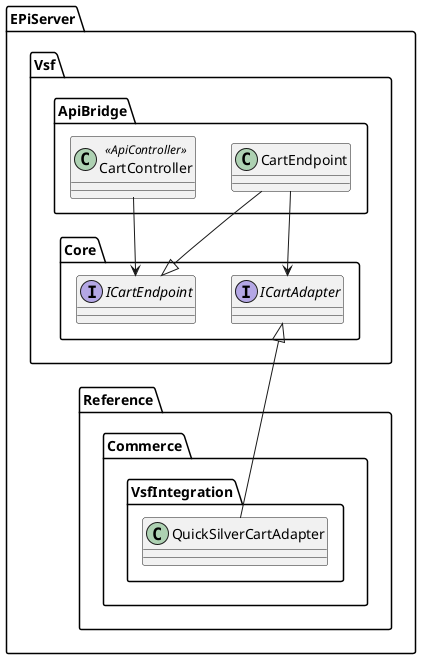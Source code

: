 @startuml

package EPiServer.Vsf.Core {
    interface ICartEndpoint
    interface ICartAdapter
}

package EPiServer.Vsf.ApiBridge {
    class CartController <<ApiController>>
    class CartEndpoint
}

package EPiServer.Reference.Commerce.VsfIntegration {
    class QuickSilverCartAdapter
}

CartEndpoint -up-|> ICartEndpoint
QuickSilverCartAdapter -up-|> ICartAdapter
CartController --> ICartEndpoint
CartEndpoint --> ICartAdapter
@enduml

